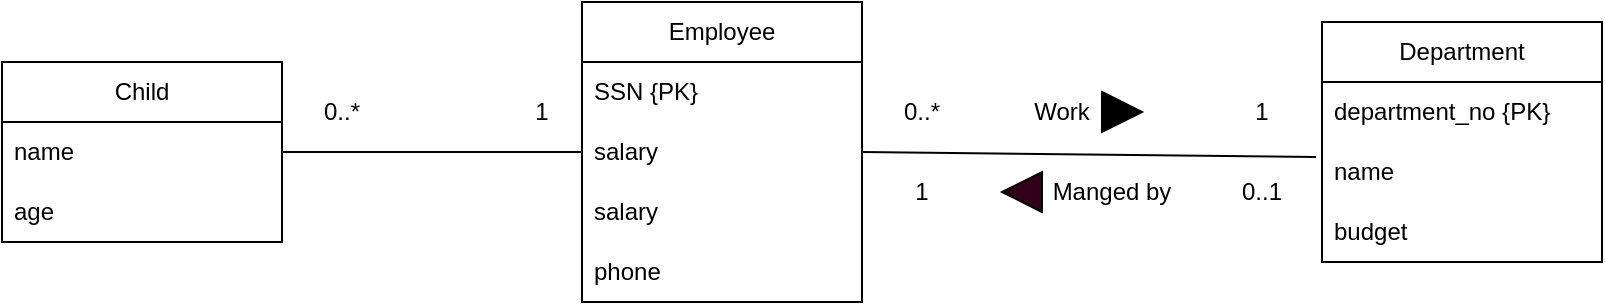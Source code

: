 <mxfile version="21.3.3" type="device" pages="4">
  <diagram name="Company" id="OJnfuqviY-icBxPjzKwM">
    <mxGraphModel dx="1434" dy="765" grid="1" gridSize="10" guides="1" tooltips="1" connect="1" arrows="1" fold="1" page="1" pageScale="1" pageWidth="850" pageHeight="1100" math="0" shadow="0">
      <root>
        <mxCell id="0" />
        <mxCell id="1" parent="0" />
        <mxCell id="u0NK_OAoUrda4JOuYj5N-1" value="Department" style="swimlane;fontStyle=0;childLayout=stackLayout;horizontal=1;startSize=30;horizontalStack=0;resizeParent=1;resizeParentMax=0;resizeLast=0;collapsible=1;marginBottom=0;whiteSpace=wrap;html=1;" parent="1" vertex="1">
          <mxGeometry x="685" y="160" width="140" height="120" as="geometry" />
        </mxCell>
        <mxCell id="u0NK_OAoUrda4JOuYj5N-2" value="department_no {PK}" style="text;strokeColor=none;fillColor=none;align=left;verticalAlign=middle;spacingLeft=4;spacingRight=4;overflow=hidden;points=[[0,0.5],[1,0.5]];portConstraint=eastwest;rotatable=0;whiteSpace=wrap;html=1;" parent="u0NK_OAoUrda4JOuYj5N-1" vertex="1">
          <mxGeometry y="30" width="140" height="30" as="geometry" />
        </mxCell>
        <mxCell id="u0NK_OAoUrda4JOuYj5N-3" value="name" style="text;strokeColor=none;fillColor=none;align=left;verticalAlign=middle;spacingLeft=4;spacingRight=4;overflow=hidden;points=[[0,0.5],[1,0.5]];portConstraint=eastwest;rotatable=0;whiteSpace=wrap;html=1;" parent="u0NK_OAoUrda4JOuYj5N-1" vertex="1">
          <mxGeometry y="60" width="140" height="30" as="geometry" />
        </mxCell>
        <mxCell id="u0NK_OAoUrda4JOuYj5N-4" value="budget" style="text;strokeColor=none;fillColor=none;align=left;verticalAlign=middle;spacingLeft=4;spacingRight=4;overflow=hidden;points=[[0,0.5],[1,0.5]];portConstraint=eastwest;rotatable=0;whiteSpace=wrap;html=1;" parent="u0NK_OAoUrda4JOuYj5N-1" vertex="1">
          <mxGeometry y="90" width="140" height="30" as="geometry" />
        </mxCell>
        <mxCell id="WDz5a0BczymbZ2hXpWuj-8" value="Employee" style="swimlane;fontStyle=0;childLayout=stackLayout;horizontal=1;startSize=30;horizontalStack=0;resizeParent=1;resizeParentMax=0;resizeLast=0;collapsible=1;marginBottom=0;whiteSpace=wrap;html=1;" parent="1" vertex="1">
          <mxGeometry x="315" y="150" width="140" height="150" as="geometry" />
        </mxCell>
        <mxCell id="WDz5a0BczymbZ2hXpWuj-9" value="SSN {PK}" style="text;strokeColor=none;fillColor=none;align=left;verticalAlign=middle;spacingLeft=4;spacingRight=4;overflow=hidden;points=[[0,0.5],[1,0.5]];portConstraint=eastwest;rotatable=0;whiteSpace=wrap;html=1;" parent="WDz5a0BczymbZ2hXpWuj-8" vertex="1">
          <mxGeometry y="30" width="140" height="30" as="geometry" />
        </mxCell>
        <mxCell id="WDz5a0BczymbZ2hXpWuj-10" value="salary" style="text;strokeColor=none;fillColor=none;align=left;verticalAlign=middle;spacingLeft=4;spacingRight=4;overflow=hidden;points=[[0,0.5],[1,0.5]];portConstraint=eastwest;rotatable=0;whiteSpace=wrap;html=1;" parent="WDz5a0BczymbZ2hXpWuj-8" vertex="1">
          <mxGeometry y="60" width="140" height="30" as="geometry" />
        </mxCell>
        <mxCell id="7zlYkP0yUzkr2qT45OFl-6" value="salary" style="text;strokeColor=none;fillColor=none;align=left;verticalAlign=middle;spacingLeft=4;spacingRight=4;overflow=hidden;points=[[0,0.5],[1,0.5]];portConstraint=eastwest;rotatable=0;whiteSpace=wrap;html=1;" parent="WDz5a0BczymbZ2hXpWuj-8" vertex="1">
          <mxGeometry y="90" width="140" height="30" as="geometry" />
        </mxCell>
        <mxCell id="WDz5a0BczymbZ2hXpWuj-11" value="phone" style="text;strokeColor=none;fillColor=none;align=left;verticalAlign=middle;spacingLeft=4;spacingRight=4;overflow=hidden;points=[[0,0.5],[1,0.5]];portConstraint=eastwest;rotatable=0;whiteSpace=wrap;html=1;" parent="WDz5a0BczymbZ2hXpWuj-8" vertex="1">
          <mxGeometry y="120" width="140" height="30" as="geometry" />
        </mxCell>
        <mxCell id="7zlYkP0yUzkr2qT45OFl-1" value="Child" style="swimlane;fontStyle=0;childLayout=stackLayout;horizontal=1;startSize=30;horizontalStack=0;resizeParent=1;resizeParentMax=0;resizeLast=0;collapsible=1;marginBottom=0;whiteSpace=wrap;html=1;" parent="1" vertex="1">
          <mxGeometry x="25" y="180" width="140" height="90" as="geometry" />
        </mxCell>
        <mxCell id="7zlYkP0yUzkr2qT45OFl-2" value="name" style="text;strokeColor=none;fillColor=none;align=left;verticalAlign=middle;spacingLeft=4;spacingRight=4;overflow=hidden;points=[[0,0.5],[1,0.5]];portConstraint=eastwest;rotatable=0;whiteSpace=wrap;html=1;" parent="7zlYkP0yUzkr2qT45OFl-1" vertex="1">
          <mxGeometry y="30" width="140" height="30" as="geometry" />
        </mxCell>
        <mxCell id="7zlYkP0yUzkr2qT45OFl-3" value="age" style="text;strokeColor=none;fillColor=none;align=left;verticalAlign=middle;spacingLeft=4;spacingRight=4;overflow=hidden;points=[[0,0.5],[1,0.5]];portConstraint=eastwest;rotatable=0;whiteSpace=wrap;html=1;" parent="7zlYkP0yUzkr2qT45OFl-1" vertex="1">
          <mxGeometry y="60" width="140" height="30" as="geometry" />
        </mxCell>
        <mxCell id="WDz5a0BczymbZ2hXpWuj-14" value="" style="endArrow=none;html=1;rounded=0;exitX=1;exitY=0.5;exitDx=0;exitDy=0;entryX=-0.021;entryY=0.25;entryDx=0;entryDy=0;entryPerimeter=0;" parent="1" source="WDz5a0BczymbZ2hXpWuj-10" target="u0NK_OAoUrda4JOuYj5N-3" edge="1">
          <mxGeometry width="50" height="50" relative="1" as="geometry">
            <mxPoint x="485" y="240" as="sourcePoint" />
            <mxPoint x="535" y="190" as="targetPoint" />
          </mxGeometry>
        </mxCell>
        <mxCell id="WDz5a0BczymbZ2hXpWuj-16" value="0..*" style="text;html=1;strokeColor=none;fillColor=none;align=center;verticalAlign=middle;whiteSpace=wrap;rounded=0;" parent="1" vertex="1">
          <mxGeometry x="455" y="190" width="60" height="30" as="geometry" />
        </mxCell>
        <mxCell id="WDz5a0BczymbZ2hXpWuj-17" value="0..1" style="text;html=1;strokeColor=none;fillColor=none;align=center;verticalAlign=middle;whiteSpace=wrap;rounded=0;" parent="1" vertex="1">
          <mxGeometry x="625" y="230" width="60" height="30" as="geometry" />
        </mxCell>
        <mxCell id="WDz5a0BczymbZ2hXpWuj-18" value="Work" style="text;html=1;strokeColor=none;fillColor=none;align=center;verticalAlign=middle;whiteSpace=wrap;rounded=0;" parent="1" vertex="1">
          <mxGeometry x="525" y="190" width="60" height="30" as="geometry" />
        </mxCell>
        <mxCell id="WDz5a0BczymbZ2hXpWuj-20" value="" style="triangle;whiteSpace=wrap;html=1;fillColor=#000000;" parent="1" vertex="1">
          <mxGeometry x="575" y="195" width="20" height="20" as="geometry" />
        </mxCell>
        <mxCell id="WDz5a0BczymbZ2hXpWuj-28" value="" style="endArrow=none;html=1;rounded=0;entryX=0;entryY=0.5;entryDx=0;entryDy=0;exitX=1;exitY=0.5;exitDx=0;exitDy=0;" parent="1" source="7zlYkP0yUzkr2qT45OFl-2" target="WDz5a0BczymbZ2hXpWuj-10" edge="1">
          <mxGeometry width="50" height="50" relative="1" as="geometry">
            <mxPoint x="145" y="320" as="sourcePoint" />
            <mxPoint x="195" y="270" as="targetPoint" />
          </mxGeometry>
        </mxCell>
        <mxCell id="WDz5a0BczymbZ2hXpWuj-29" value="1" style="text;html=1;strokeColor=none;fillColor=none;align=center;verticalAlign=middle;whiteSpace=wrap;rounded=0;" parent="1" vertex="1">
          <mxGeometry x="265" y="190" width="60" height="30" as="geometry" />
        </mxCell>
        <mxCell id="WDz5a0BczymbZ2hXpWuj-34" value="0..*" style="text;html=1;strokeColor=none;fillColor=none;align=center;verticalAlign=middle;whiteSpace=wrap;rounded=0;" parent="1" vertex="1">
          <mxGeometry x="165" y="190" width="60" height="30" as="geometry" />
        </mxCell>
        <mxCell id="WDz5a0BczymbZ2hXpWuj-37" value="" style="triangle;whiteSpace=wrap;html=1;fillColor=#33001A;rotation=-180;" parent="1" vertex="1">
          <mxGeometry x="525" y="235" width="20" height="20" as="geometry" />
        </mxCell>
        <mxCell id="WDz5a0BczymbZ2hXpWuj-38" value="Manged by" style="text;html=1;strokeColor=none;fillColor=none;align=center;verticalAlign=middle;whiteSpace=wrap;rounded=0;" parent="1" vertex="1">
          <mxGeometry x="545" y="230" width="70" height="30" as="geometry" />
        </mxCell>
        <mxCell id="WDz5a0BczymbZ2hXpWuj-41" value="1" style="text;html=1;strokeColor=none;fillColor=none;align=center;verticalAlign=middle;whiteSpace=wrap;rounded=0;" parent="1" vertex="1">
          <mxGeometry x="455" y="230" width="60" height="30" as="geometry" />
        </mxCell>
        <mxCell id="WDz5a0BczymbZ2hXpWuj-42" value="1" style="text;html=1;strokeColor=none;fillColor=none;align=center;verticalAlign=middle;whiteSpace=wrap;rounded=0;" parent="1" vertex="1">
          <mxGeometry x="625" y="190" width="60" height="30" as="geometry" />
        </mxCell>
      </root>
    </mxGraphModel>
  </diagram>
  <diagram name="Kindergarden" id="qhIZHXCILjdwBClG-h6C">
    <mxGraphModel dx="1434" dy="765" grid="1" gridSize="10" guides="1" tooltips="1" connect="1" arrows="1" fold="1" page="1" pageScale="1" pageWidth="850" pageHeight="1100" math="0" shadow="0">
      <root>
        <mxCell id="0" />
        <mxCell id="1" parent="0" />
        <mxCell id="ym-Z53lI3j9I1pUjmyp1-1" value="Pedagogues" style="swimlane;fontStyle=0;childLayout=stackLayout;horizontal=1;startSize=26;fillColor=none;horizontalStack=0;resizeParent=1;resizeParentMax=0;resizeLast=0;collapsible=1;marginBottom=0;html=1;" parent="1" vertex="1">
          <mxGeometry x="40" y="200" width="140" height="190" as="geometry" />
        </mxCell>
        <mxCell id="ym-Z53lI3j9I1pUjmyp1-2" value="initials { CPK }" style="text;strokeColor=none;fillColor=none;align=left;verticalAlign=top;spacingLeft=4;spacingRight=4;overflow=hidden;rotatable=0;points=[[0,0.5],[1,0.5]];portConstraint=eastwest;whiteSpace=wrap;html=1;" parent="ym-Z53lI3j9I1pUjmyp1-1" vertex="1">
          <mxGeometry y="26" width="140" height="26" as="geometry" />
        </mxCell>
        <mxCell id="ym-Z53lI3j9I1pUjmyp1-3" value="name" style="text;strokeColor=none;fillColor=none;align=left;verticalAlign=top;spacingLeft=4;spacingRight=4;overflow=hidden;rotatable=0;points=[[0,0.5],[1,0.5]];portConstraint=eastwest;whiteSpace=wrap;html=1;" parent="ym-Z53lI3j9I1pUjmyp1-1" vertex="1">
          <mxGeometry y="52" width="140" height="26" as="geometry" />
        </mxCell>
        <mxCell id="ym-Z53lI3j9I1pUjmyp1-4" value="email { PK }" style="text;strokeColor=none;fillColor=none;align=left;verticalAlign=top;spacingLeft=4;spacingRight=4;overflow=hidden;rotatable=0;points=[[0,0.5],[1,0.5]];portConstraint=eastwest;whiteSpace=wrap;html=1;" parent="ym-Z53lI3j9I1pUjmyp1-1" vertex="1">
          <mxGeometry y="78" width="140" height="26" as="geometry" />
        </mxCell>
        <mxCell id="ym-Z53lI3j9I1pUjmyp1-5" value="phone { PK }" style="text;strokeColor=none;fillColor=none;align=left;verticalAlign=top;spacingLeft=4;spacingRight=4;overflow=hidden;rotatable=0;points=[[0,0.5],[1,0.5]];portConstraint=eastwest;whiteSpace=wrap;html=1;" parent="ym-Z53lI3j9I1pUjmyp1-1" vertex="1">
          <mxGeometry y="104" width="140" height="26" as="geometry" />
        </mxCell>
        <mxCell id="ym-Z53lI3j9I1pUjmyp1-6" value="hours_per_week" style="text;strokeColor=none;fillColor=none;align=left;verticalAlign=top;spacingLeft=4;spacingRight=4;overflow=hidden;rotatable=0;points=[[0,0.5],[1,0.5]];portConstraint=eastwest;whiteSpace=wrap;html=1;" parent="ym-Z53lI3j9I1pUjmyp1-1" vertex="1">
          <mxGeometry y="130" width="140" height="26" as="geometry" />
        </mxCell>
        <mxCell id="ym-Z53lI3j9I1pUjmyp1-7" value="monthly_salary" style="text;strokeColor=none;fillColor=none;align=left;verticalAlign=top;spacingLeft=4;spacingRight=4;overflow=hidden;rotatable=0;points=[[0,0.5],[1,0.5]];portConstraint=eastwest;whiteSpace=wrap;html=1;" parent="ym-Z53lI3j9I1pUjmyp1-1" vertex="1">
          <mxGeometry y="156" width="140" height="34" as="geometry" />
        </mxCell>
        <mxCell id="ym-Z53lI3j9I1pUjmyp1-8" value="" style="endArrow=none;html=1;rounded=0;exitX=0.5;exitY=0;exitDx=0;exitDy=0;entryX=0.5;entryY=1;entryDx=0;entryDy=0;" parent="1" source="ym-Z53lI3j9I1pUjmyp1-1" target="ym-Z53lI3j9I1pUjmyp1-16" edge="1">
          <mxGeometry width="50" height="50" relative="1" as="geometry">
            <mxPoint x="220" y="280" as="sourcePoint" />
            <mxPoint x="410" y="291" as="targetPoint" />
          </mxGeometry>
        </mxCell>
        <mxCell id="ym-Z53lI3j9I1pUjmyp1-9" value="1" style="edgeLabel;html=1;align=center;verticalAlign=middle;resizable=0;points=[];" parent="ym-Z53lI3j9I1pUjmyp1-8" vertex="1" connectable="0">
          <mxGeometry x="-0.731" y="1" relative="1" as="geometry">
            <mxPoint as="offset" />
          </mxGeometry>
        </mxCell>
        <mxCell id="ym-Z53lI3j9I1pUjmyp1-10" value="0..1" style="edgeLabel;html=1;align=center;verticalAlign=middle;resizable=0;points=[];" parent="ym-Z53lI3j9I1pUjmyp1-8" vertex="1" connectable="0">
          <mxGeometry x="0.781" relative="1" as="geometry">
            <mxPoint as="offset" />
          </mxGeometry>
        </mxCell>
        <mxCell id="ym-Z53lI3j9I1pUjmyp1-11" value="Student" style="swimlane;fontStyle=0;childLayout=stackLayout;horizontal=1;startSize=26;fillColor=none;horizontalStack=0;resizeParent=1;resizeParentMax=0;resizeLast=0;collapsible=1;marginBottom=0;html=1;" parent="1" vertex="1">
          <mxGeometry x="40" y="520" width="140" height="130" as="geometry" />
        </mxCell>
        <mxCell id="ym-Z53lI3j9I1pUjmyp1-12" value="name" style="text;strokeColor=none;fillColor=none;align=left;verticalAlign=top;spacingLeft=4;spacingRight=4;overflow=hidden;rotatable=0;points=[[0,0.5],[1,0.5]];portConstraint=eastwest;whiteSpace=wrap;html=1;" parent="ym-Z53lI3j9I1pUjmyp1-11" vertex="1">
          <mxGeometry y="26" width="140" height="26" as="geometry" />
        </mxCell>
        <mxCell id="ym-Z53lI3j9I1pUjmyp1-13" value="start_date" style="text;strokeColor=none;fillColor=none;align=left;verticalAlign=top;spacingLeft=4;spacingRight=4;overflow=hidden;rotatable=0;points=[[0,0.5],[1,0.5]];portConstraint=eastwest;whiteSpace=wrap;html=1;" parent="ym-Z53lI3j9I1pUjmyp1-11" vertex="1">
          <mxGeometry y="52" width="140" height="26" as="geometry" />
        </mxCell>
        <mxCell id="ym-Z53lI3j9I1pUjmyp1-14" value="end_date" style="text;strokeColor=none;fillColor=none;align=left;verticalAlign=top;spacingLeft=4;spacingRight=4;overflow=hidden;rotatable=0;points=[[0,0.5],[1,0.5]];portConstraint=eastwest;whiteSpace=wrap;html=1;" parent="ym-Z53lI3j9I1pUjmyp1-11" vertex="1">
          <mxGeometry y="78" width="140" height="26" as="geometry" />
        </mxCell>
        <mxCell id="ym-Z53lI3j9I1pUjmyp1-15" value="phone { PK }" style="text;strokeColor=none;fillColor=none;align=left;verticalAlign=top;spacingLeft=4;spacingRight=4;overflow=hidden;rotatable=0;points=[[0,0.5],[1,0.5]];portConstraint=eastwest;whiteSpace=wrap;html=1;" parent="ym-Z53lI3j9I1pUjmyp1-11" vertex="1">
          <mxGeometry y="104" width="140" height="26" as="geometry" />
        </mxCell>
        <mxCell id="ym-Z53lI3j9I1pUjmyp1-16" value="Head of kindergarden" style="swimlane;fontStyle=0;childLayout=stackLayout;horizontal=1;startSize=26;fillColor=none;horizontalStack=0;resizeParent=1;resizeParentMax=0;resizeLast=0;collapsible=1;marginBottom=0;html=1;" parent="1" vertex="1">
          <mxGeometry x="40" y="40" width="140" height="52" as="geometry" />
        </mxCell>
        <mxCell id="ym-Z53lI3j9I1pUjmyp1-17" value="Room" style="swimlane;fontStyle=0;childLayout=stackLayout;horizontal=1;startSize=26;fillColor=none;horizontalStack=0;resizeParent=1;resizeParentMax=0;resizeLast=0;collapsible=1;marginBottom=0;html=1;" parent="1" vertex="1">
          <mxGeometry x="540" y="265" width="140" height="52" as="geometry" />
        </mxCell>
        <mxCell id="ym-Z53lI3j9I1pUjmyp1-18" value="name_of_the_room&amp;nbsp;" style="text;strokeColor=none;fillColor=none;align=left;verticalAlign=top;spacingLeft=4;spacingRight=4;overflow=hidden;rotatable=0;points=[[0,0.5],[1,0.5]];portConstraint=eastwest;whiteSpace=wrap;html=1;" parent="ym-Z53lI3j9I1pUjmyp1-17" vertex="1">
          <mxGeometry y="26" width="140" height="26" as="geometry" />
        </mxCell>
        <mxCell id="ym-Z53lI3j9I1pUjmyp1-19" value="Child" style="swimlane;fontStyle=0;childLayout=stackLayout;horizontal=1;startSize=26;fillColor=none;horizontalStack=0;resizeParent=1;resizeParentMax=0;resizeLast=0;collapsible=1;marginBottom=0;html=1;" parent="1" vertex="1">
          <mxGeometry x="540" y="465" width="140" height="104" as="geometry" />
        </mxCell>
        <mxCell id="ym-Z53lI3j9I1pUjmyp1-20" value="name" style="text;strokeColor=none;fillColor=none;align=left;verticalAlign=top;spacingLeft=4;spacingRight=4;overflow=hidden;rotatable=0;points=[[0,0.5],[1,0.5]];portConstraint=eastwest;whiteSpace=wrap;html=1;" parent="ym-Z53lI3j9I1pUjmyp1-19" vertex="1">
          <mxGeometry y="26" width="140" height="26" as="geometry" />
        </mxCell>
        <mxCell id="ym-Z53lI3j9I1pUjmyp1-21" value="date_of_birth" style="text;strokeColor=none;fillColor=none;align=left;verticalAlign=top;spacingLeft=4;spacingRight=4;overflow=hidden;rotatable=0;points=[[0,0.5],[1,0.5]];portConstraint=eastwest;whiteSpace=wrap;html=1;" parent="ym-Z53lI3j9I1pUjmyp1-19" vertex="1">
          <mxGeometry y="52" width="140" height="26" as="geometry" />
        </mxCell>
        <mxCell id="ym-Z53lI3j9I1pUjmyp1-22" value="phone { PK }" style="text;strokeColor=none;fillColor=none;align=left;verticalAlign=top;spacingLeft=4;spacingRight=4;overflow=hidden;rotatable=0;points=[[0,0.5],[1,0.5]];portConstraint=eastwest;whiteSpace=wrap;html=1;" parent="ym-Z53lI3j9I1pUjmyp1-19" vertex="1">
          <mxGeometry y="78" width="140" height="26" as="geometry" />
        </mxCell>
        <mxCell id="ym-Z53lI3j9I1pUjmyp1-23" value="" style="endArrow=none;html=1;rounded=0;exitX=0.536;exitY=0.962;exitDx=0;exitDy=0;entryX=0.5;entryY=0;entryDx=0;entryDy=0;exitPerimeter=0;" parent="1" source="ym-Z53lI3j9I1pUjmyp1-22" target="ym-Z53lI3j9I1pUjmyp1-26" edge="1">
          <mxGeometry width="50" height="50" relative="1" as="geometry">
            <mxPoint x="620" y="600" as="sourcePoint" />
            <mxPoint x="670" y="550" as="targetPoint" />
          </mxGeometry>
        </mxCell>
        <mxCell id="ym-Z53lI3j9I1pUjmyp1-24" value="1..*" style="edgeLabel;html=1;align=center;verticalAlign=middle;resizable=0;points=[];" parent="ym-Z53lI3j9I1pUjmyp1-23" vertex="1" connectable="0">
          <mxGeometry x="-0.765" y="-2" relative="1" as="geometry">
            <mxPoint as="offset" />
          </mxGeometry>
        </mxCell>
        <mxCell id="ym-Z53lI3j9I1pUjmyp1-25" value="1..*" style="edgeLabel;html=1;align=center;verticalAlign=middle;resizable=0;points=[];" parent="ym-Z53lI3j9I1pUjmyp1-23" vertex="1" connectable="0">
          <mxGeometry x="0.767" relative="1" as="geometry">
            <mxPoint as="offset" />
          </mxGeometry>
        </mxCell>
        <mxCell id="ym-Z53lI3j9I1pUjmyp1-26" value="Parent" style="swimlane;fontStyle=0;childLayout=stackLayout;horizontal=1;startSize=26;fillColor=none;horizontalStack=0;resizeParent=1;resizeParentMax=0;resizeLast=0;collapsible=1;marginBottom=0;html=1;" parent="1" vertex="1">
          <mxGeometry x="540" y="720" width="140" height="78" as="geometry" />
        </mxCell>
        <mxCell id="ym-Z53lI3j9I1pUjmyp1-27" value="name" style="text;strokeColor=none;fillColor=none;align=left;verticalAlign=top;spacingLeft=4;spacingRight=4;overflow=hidden;rotatable=0;points=[[0,0.5],[1,0.5]];portConstraint=eastwest;whiteSpace=wrap;html=1;" parent="ym-Z53lI3j9I1pUjmyp1-26" vertex="1">
          <mxGeometry y="26" width="140" height="26" as="geometry" />
        </mxCell>
        <mxCell id="ym-Z53lI3j9I1pUjmyp1-28" value="phone { PK }" style="text;strokeColor=none;fillColor=none;align=left;verticalAlign=top;spacingLeft=4;spacingRight=4;overflow=hidden;rotatable=0;points=[[0,0.5],[1,0.5]];portConstraint=eastwest;whiteSpace=wrap;html=1;" parent="ym-Z53lI3j9I1pUjmyp1-26" vertex="1">
          <mxGeometry y="52" width="140" height="26" as="geometry" />
        </mxCell>
        <mxCell id="ym-Z53lI3j9I1pUjmyp1-29" value="Incident report" style="swimlane;fontStyle=0;childLayout=stackLayout;horizontal=1;startSize=26;fillColor=none;horizontalStack=0;resizeParent=1;resizeParentMax=0;resizeLast=0;collapsible=1;marginBottom=0;html=1;" parent="1" vertex="1">
          <mxGeometry x="250" y="478" width="160" height="104" as="geometry" />
        </mxCell>
        <mxCell id="ym-Z53lI3j9I1pUjmyp1-30" value="time" style="text;strokeColor=none;fillColor=none;align=left;verticalAlign=top;spacingLeft=4;spacingRight=4;overflow=hidden;rotatable=0;points=[[0,0.5],[1,0.5]];portConstraint=eastwest;whiteSpace=wrap;html=1;" parent="ym-Z53lI3j9I1pUjmyp1-29" vertex="1">
          <mxGeometry y="26" width="160" height="26" as="geometry" />
        </mxCell>
        <mxCell id="ym-Z53lI3j9I1pUjmyp1-31" value="date" style="text;strokeColor=none;fillColor=none;align=left;verticalAlign=top;spacingLeft=4;spacingRight=4;overflow=hidden;rotatable=0;points=[[0,0.5],[1,0.5]];portConstraint=eastwest;whiteSpace=wrap;html=1;" parent="ym-Z53lI3j9I1pUjmyp1-29" vertex="1">
          <mxGeometry y="52" width="160" height="26" as="geometry" />
        </mxCell>
        <mxCell id="ym-Z53lI3j9I1pUjmyp1-32" value="name_of_the_pedagogoue" style="text;strokeColor=none;fillColor=none;align=left;verticalAlign=top;spacingLeft=4;spacingRight=4;overflow=hidden;rotatable=0;points=[[0,0.5],[1,0.5]];portConstraint=eastwest;whiteSpace=wrap;html=1;" parent="ym-Z53lI3j9I1pUjmyp1-29" vertex="1">
          <mxGeometry y="78" width="160" height="26" as="geometry" />
        </mxCell>
        <mxCell id="ym-Z53lI3j9I1pUjmyp1-33" value="" style="endArrow=none;html=1;rounded=0;exitX=1;exitY=0.5;exitDx=0;exitDy=0;entryX=0.5;entryY=0;entryDx=0;entryDy=0;" parent="1" source="ym-Z53lI3j9I1pUjmyp1-7" target="ym-Z53lI3j9I1pUjmyp1-29" edge="1">
          <mxGeometry width="50" height="50" relative="1" as="geometry">
            <mxPoint x="470" y="300" as="sourcePoint" />
            <mxPoint x="750" y="250" as="targetPoint" />
            <Array as="points">
              <mxPoint x="330" y="370" />
            </Array>
          </mxGeometry>
        </mxCell>
        <mxCell id="ym-Z53lI3j9I1pUjmyp1-34" value="1" style="edgeLabel;html=1;align=center;verticalAlign=middle;resizable=0;points=[];" parent="ym-Z53lI3j9I1pUjmyp1-33" vertex="1" connectable="0">
          <mxGeometry x="-0.744" y="-2" relative="1" as="geometry">
            <mxPoint as="offset" />
          </mxGeometry>
        </mxCell>
        <mxCell id="ym-Z53lI3j9I1pUjmyp1-35" value="0..*" style="edgeLabel;html=1;align=center;verticalAlign=middle;resizable=0;points=[];" parent="ym-Z53lI3j9I1pUjmyp1-33" vertex="1" connectable="0">
          <mxGeometry x="0.86" y="1" relative="1" as="geometry">
            <mxPoint as="offset" />
          </mxGeometry>
        </mxCell>
        <mxCell id="ym-Z53lI3j9I1pUjmyp1-36" value="" style="endArrow=none;html=1;rounded=0;exitX=0.5;exitY=0;exitDx=0;exitDy=0;entryX=0.486;entryY=1;entryDx=0;entryDy=0;entryPerimeter=0;" parent="1" source="ym-Z53lI3j9I1pUjmyp1-11" target="ym-Z53lI3j9I1pUjmyp1-7" edge="1">
          <mxGeometry width="50" height="50" relative="1" as="geometry">
            <mxPoint x="60" y="525" as="sourcePoint" />
            <mxPoint x="110" y="475" as="targetPoint" />
            <Array as="points" />
          </mxGeometry>
        </mxCell>
        <mxCell id="ym-Z53lI3j9I1pUjmyp1-37" value="1" style="edgeLabel;html=1;align=center;verticalAlign=middle;resizable=0;points=[];" parent="ym-Z53lI3j9I1pUjmyp1-36" vertex="1" connectable="0">
          <mxGeometry x="0.731" y="3" relative="1" as="geometry">
            <mxPoint as="offset" />
          </mxGeometry>
        </mxCell>
        <mxCell id="ym-Z53lI3j9I1pUjmyp1-38" value="0..*" style="edgeLabel;html=1;align=center;verticalAlign=middle;resizable=0;points=[];" parent="ym-Z53lI3j9I1pUjmyp1-36" vertex="1" connectable="0">
          <mxGeometry x="-0.71" y="-1" relative="1" as="geometry">
            <mxPoint as="offset" />
          </mxGeometry>
        </mxCell>
        <mxCell id="ym-Z53lI3j9I1pUjmyp1-39" value="" style="endArrow=none;html=1;rounded=0;exitX=0.996;exitY=0.077;exitDx=0;exitDy=0;exitPerimeter=0;entryX=0;entryY=0.25;entryDx=0;entryDy=0;" parent="1" source="ym-Z53lI3j9I1pUjmyp1-4" target="ym-Z53lI3j9I1pUjmyp1-17" edge="1">
          <mxGeometry width="50" height="50" relative="1" as="geometry">
            <mxPoint x="420" y="390" as="sourcePoint" />
            <mxPoint x="470" y="340" as="targetPoint" />
          </mxGeometry>
        </mxCell>
        <mxCell id="ym-Z53lI3j9I1pUjmyp1-40" value="3" style="edgeLabel;html=1;align=center;verticalAlign=middle;resizable=0;points=[];" parent="ym-Z53lI3j9I1pUjmyp1-39" vertex="1" connectable="0">
          <mxGeometry x="-0.251" y="-1" relative="1" as="geometry">
            <mxPoint x="-89" as="offset" />
          </mxGeometry>
        </mxCell>
        <mxCell id="ym-Z53lI3j9I1pUjmyp1-41" value="1" style="edgeLabel;html=1;align=center;verticalAlign=middle;resizable=0;points=[];" parent="ym-Z53lI3j9I1pUjmyp1-39" vertex="1" connectable="0">
          <mxGeometry x="0.637" relative="1" as="geometry">
            <mxPoint as="offset" />
          </mxGeometry>
        </mxCell>
        <mxCell id="ym-Z53lI3j9I1pUjmyp1-42" value="" style="endArrow=none;html=1;rounded=0;exitX=0.618;exitY=-0.038;exitDx=0;exitDy=0;exitPerimeter=0;entryX=0.618;entryY=1.077;entryDx=0;entryDy=0;entryPerimeter=0;" parent="1" source="ym-Z53lI3j9I1pUjmyp1-19" target="ym-Z53lI3j9I1pUjmyp1-18" edge="1">
          <mxGeometry width="50" height="50" relative="1" as="geometry">
            <mxPoint x="600" y="390" as="sourcePoint" />
            <mxPoint x="650" y="340" as="targetPoint" />
          </mxGeometry>
        </mxCell>
        <mxCell id="ym-Z53lI3j9I1pUjmyp1-43" value="1" style="edgeLabel;html=1;align=center;verticalAlign=middle;resizable=0;points=[];" parent="ym-Z53lI3j9I1pUjmyp1-42" vertex="1" connectable="0">
          <mxGeometry x="0.701" y="-1" relative="1" as="geometry">
            <mxPoint as="offset" />
          </mxGeometry>
        </mxCell>
        <mxCell id="ym-Z53lI3j9I1pUjmyp1-44" value="12" style="edgeLabel;html=1;align=center;verticalAlign=middle;resizable=0;points=[];" parent="ym-Z53lI3j9I1pUjmyp1-42" vertex="1" connectable="0">
          <mxGeometry x="-0.814" relative="1" as="geometry">
            <mxPoint as="offset" />
          </mxGeometry>
        </mxCell>
        <mxCell id="ym-Z53lI3j9I1pUjmyp1-45" value="" style="endArrow=none;html=1;rounded=0;entryX=-0.012;entryY=0.293;entryDx=0;entryDy=0;entryPerimeter=0;" parent="1" target="ym-Z53lI3j9I1pUjmyp1-22" edge="1">
          <mxGeometry width="50" height="50" relative="1" as="geometry">
            <mxPoint x="410" y="551" as="sourcePoint" />
            <mxPoint x="420" y="450" as="targetPoint" />
          </mxGeometry>
        </mxCell>
        <mxCell id="ym-Z53lI3j9I1pUjmyp1-46" value="0..*" style="edgeLabel;html=1;align=center;verticalAlign=middle;resizable=0;points=[];" parent="ym-Z53lI3j9I1pUjmyp1-45" vertex="1" connectable="0">
          <mxGeometry x="-0.806" y="1" relative="1" as="geometry">
            <mxPoint as="offset" />
          </mxGeometry>
        </mxCell>
        <mxCell id="ym-Z53lI3j9I1pUjmyp1-47" value="1" style="edgeLabel;html=1;align=center;verticalAlign=middle;resizable=0;points=[];" parent="ym-Z53lI3j9I1pUjmyp1-45" vertex="1" connectable="0">
          <mxGeometry x="0.86" y="1" relative="1" as="geometry">
            <mxPoint as="offset" />
          </mxGeometry>
        </mxCell>
      </root>
    </mxGraphModel>
  </diagram>
  <diagram name="Library" id="fg0qtn8ZpjVeNewJGCKs">
    <mxGraphModel dx="1434" dy="765" grid="1" gridSize="10" guides="1" tooltips="1" connect="1" arrows="1" fold="1" page="1" pageScale="1" pageWidth="850" pageHeight="1100" math="0" shadow="0">
      <root>
        <mxCell id="0" />
        <mxCell id="1" parent="0" />
        <mxCell id="aZlAgCGT0PlzyR4POwj5-1" value="Borrower" style="swimlane;fontStyle=0;childLayout=stackLayout;horizontal=1;startSize=30;horizontalStack=0;resizeParent=1;resizeParentMax=0;resizeLast=0;collapsible=1;marginBottom=0;whiteSpace=wrap;html=1;" parent="1" vertex="1">
          <mxGeometry x="520" y="330" width="140" height="120" as="geometry" />
        </mxCell>
        <mxCell id="aZlAgCGT0PlzyR4POwj5-2" value="name" style="text;strokeColor=none;fillColor=none;align=left;verticalAlign=middle;spacingLeft=4;spacingRight=4;overflow=hidden;points=[[0,0.5],[1,0.5]];portConstraint=eastwest;rotatable=0;whiteSpace=wrap;html=1;" parent="aZlAgCGT0PlzyR4POwj5-1" vertex="1">
          <mxGeometry y="30" width="140" height="30" as="geometry" />
        </mxCell>
        <mxCell id="aZlAgCGT0PlzyR4POwj5-3" value="address" style="text;strokeColor=none;fillColor=none;align=left;verticalAlign=middle;spacingLeft=4;spacingRight=4;overflow=hidden;points=[[0,0.5],[1,0.5]];portConstraint=eastwest;rotatable=0;whiteSpace=wrap;html=1;" parent="aZlAgCGT0PlzyR4POwj5-1" vertex="1">
          <mxGeometry y="60" width="140" height="30" as="geometry" />
        </mxCell>
        <mxCell id="aZlAgCGT0PlzyR4POwj5-4" value="borrower_number { PK }" style="text;strokeColor=none;fillColor=none;align=left;verticalAlign=middle;spacingLeft=4;spacingRight=4;overflow=hidden;points=[[0,0.5],[1,0.5]];portConstraint=eastwest;rotatable=0;whiteSpace=wrap;html=1;" parent="aZlAgCGT0PlzyR4POwj5-1" vertex="1">
          <mxGeometry y="90" width="140" height="30" as="geometry" />
        </mxCell>
        <mxCell id="aZlAgCGT0PlzyR4POwj5-5" value="Book" style="swimlane;fontStyle=0;childLayout=stackLayout;horizontal=1;startSize=30;horizontalStack=0;resizeParent=1;resizeParentMax=0;resizeLast=0;collapsible=1;marginBottom=0;whiteSpace=wrap;html=1;" parent="1" vertex="1">
          <mxGeometry x="60" y="280" width="140" height="240" as="geometry" />
        </mxCell>
        <mxCell id="aZlAgCGT0PlzyR4POwj5-6" value="title" style="text;strokeColor=none;fillColor=none;align=left;verticalAlign=middle;spacingLeft=4;spacingRight=4;overflow=hidden;points=[[0,0.5],[1,0.5]];portConstraint=eastwest;rotatable=0;whiteSpace=wrap;html=1;" parent="aZlAgCGT0PlzyR4POwj5-5" vertex="1">
          <mxGeometry y="30" width="140" height="30" as="geometry" />
        </mxCell>
        <mxCell id="aZlAgCGT0PlzyR4POwj5-7" value="edition&lt;br&gt;" style="text;strokeColor=none;fillColor=none;align=left;verticalAlign=middle;spacingLeft=4;spacingRight=4;overflow=hidden;points=[[0,0.5],[1,0.5]];portConstraint=eastwest;rotatable=0;whiteSpace=wrap;html=1;" parent="aZlAgCGT0PlzyR4POwj5-5" vertex="1">
          <mxGeometry y="60" width="140" height="30" as="geometry" />
        </mxCell>
        <mxCell id="aZlAgCGT0PlzyR4POwj5-8" value="year_of_publication" style="text;strokeColor=none;fillColor=none;align=left;verticalAlign=middle;spacingLeft=4;spacingRight=4;overflow=hidden;points=[[0,0.5],[1,0.5]];portConstraint=eastwest;rotatable=0;whiteSpace=wrap;html=1;" parent="aZlAgCGT0PlzyR4POwj5-5" vertex="1">
          <mxGeometry y="90" width="140" height="30" as="geometry" />
        </mxCell>
        <mxCell id="aZlAgCGT0PlzyR4POwj5-9" value="ISBN { PK }" style="text;strokeColor=none;fillColor=none;align=left;verticalAlign=middle;spacingLeft=4;spacingRight=4;overflow=hidden;points=[[0,0.5],[1,0.5]];portConstraint=eastwest;rotatable=0;whiteSpace=wrap;html=1;" parent="aZlAgCGT0PlzyR4POwj5-5" vertex="1">
          <mxGeometry y="120" width="140" height="30" as="geometry" />
        </mxCell>
        <mxCell id="4mmnVSMTrKVTZayiLEf2-1" value="copy { PPK}" style="text;strokeColor=none;fillColor=none;align=left;verticalAlign=middle;spacingLeft=4;spacingRight=4;overflow=hidden;points=[[0,0.5],[1,0.5]];portConstraint=eastwest;rotatable=0;whiteSpace=wrap;html=1;" parent="aZlAgCGT0PlzyR4POwj5-5" vertex="1">
          <mxGeometry y="150" width="140" height="30" as="geometry" />
        </mxCell>
        <mxCell id="4mmnVSMTrKVTZayiLEf2-2" value="status" style="text;strokeColor=none;fillColor=none;align=left;verticalAlign=middle;spacingLeft=4;spacingRight=4;overflow=hidden;points=[[0,0.5],[1,0.5]];portConstraint=eastwest;rotatable=0;whiteSpace=wrap;html=1;" parent="aZlAgCGT0PlzyR4POwj5-5" vertex="1">
          <mxGeometry y="180" width="140" height="30" as="geometry" />
        </mxCell>
        <mxCell id="4mmnVSMTrKVTZayiLEf2-3" value="loan_period" style="text;strokeColor=none;fillColor=none;align=left;verticalAlign=middle;spacingLeft=4;spacingRight=4;overflow=hidden;points=[[0,0.5],[1,0.5]];portConstraint=eastwest;rotatable=0;whiteSpace=wrap;html=1;" parent="aZlAgCGT0PlzyR4POwj5-5" vertex="1">
          <mxGeometry y="210" width="140" height="30" as="geometry" />
        </mxCell>
        <mxCell id="aZlAgCGT0PlzyR4POwj5-15" value="" style="endArrow=none;html=1;rounded=0;entryX=0;entryY=0.5;entryDx=0;entryDy=0;exitX=1.007;exitY=0.1;exitDx=0;exitDy=0;exitPerimeter=0;" parent="1" source="aZlAgCGT0PlzyR4POwj5-9" target="aZlAgCGT0PlzyR4POwj5-3" edge="1">
          <mxGeometry width="50" height="50" relative="1" as="geometry">
            <mxPoint x="495" y="345" as="sourcePoint" />
            <mxPoint x="545" y="290" as="targetPoint" />
            <Array as="points" />
          </mxGeometry>
        </mxCell>
        <mxCell id="4mmnVSMTrKVTZayiLEf2-4" value="&amp;nbsp;&amp;lt; loans&amp;nbsp;" style="edgeLabel;html=1;align=center;verticalAlign=middle;resizable=0;points=[];" parent="aZlAgCGT0PlzyR4POwj5-15" vertex="1" connectable="0">
          <mxGeometry x="0.097" y="-1" relative="1" as="geometry">
            <mxPoint as="offset" />
          </mxGeometry>
        </mxCell>
        <mxCell id="4mmnVSMTrKVTZayiLEf2-5" value="&amp;nbsp;0..*&amp;nbsp;" style="edgeLabel;html=1;align=center;verticalAlign=middle;resizable=0;points=[];" parent="aZlAgCGT0PlzyR4POwj5-15" vertex="1" connectable="0">
          <mxGeometry x="0.818" y="1" relative="1" as="geometry">
            <mxPoint as="offset" />
          </mxGeometry>
        </mxCell>
        <mxCell id="4mmnVSMTrKVTZayiLEf2-6" value="&amp;nbsp;0..*&amp;nbsp;" style="edgeLabel;html=1;align=center;verticalAlign=middle;resizable=0;points=[];" parent="aZlAgCGT0PlzyR4POwj5-15" vertex="1" connectable="0">
          <mxGeometry x="-0.856" y="1" relative="1" as="geometry">
            <mxPoint as="offset" />
          </mxGeometry>
        </mxCell>
        <mxCell id="aZlAgCGT0PlzyR4POwj5-16" value="" style="endArrow=none;dashed=1;html=1;dashPattern=1 3;strokeWidth=2;rounded=0;" parent="1" edge="1">
          <mxGeometry width="50" height="50" relative="1" as="geometry">
            <mxPoint x="380" y="400" as="sourcePoint" />
            <mxPoint x="380" y="360" as="targetPoint" />
            <Array as="points">
              <mxPoint x="380" y="390" />
            </Array>
          </mxGeometry>
        </mxCell>
        <mxCell id="aZlAgCGT0PlzyR4POwj5-17" value="loan" style="swimlane;fontStyle=0;childLayout=stackLayout;horizontal=1;startSize=30;horizontalStack=0;resizeParent=1;resizeParentMax=0;resizeLast=0;collapsible=1;marginBottom=0;whiteSpace=wrap;html=1;" parent="1" vertex="1">
          <mxGeometry x="310" y="240" width="140" height="120" as="geometry" />
        </mxCell>
        <mxCell id="aZlAgCGT0PlzyR4POwj5-18" value="loan date" style="text;strokeColor=none;fillColor=none;align=left;verticalAlign=middle;spacingLeft=4;spacingRight=4;overflow=hidden;points=[[0,0.5],[1,0.5]];portConstraint=eastwest;rotatable=0;whiteSpace=wrap;html=1;" parent="aZlAgCGT0PlzyR4POwj5-17" vertex="1">
          <mxGeometry y="30" width="140" height="30" as="geometry" />
        </mxCell>
        <mxCell id="aZlAgCGT0PlzyR4POwj5-19" value="return date" style="text;strokeColor=none;fillColor=none;align=left;verticalAlign=middle;spacingLeft=4;spacingRight=4;overflow=hidden;points=[[0,0.5],[1,0.5]];portConstraint=eastwest;rotatable=0;whiteSpace=wrap;html=1;" parent="aZlAgCGT0PlzyR4POwj5-17" vertex="1">
          <mxGeometry y="60" width="140" height="30" as="geometry" />
        </mxCell>
        <mxCell id="aZlAgCGT0PlzyR4POwj5-20" value="loan_number" style="text;strokeColor=none;fillColor=none;align=left;verticalAlign=middle;spacingLeft=4;spacingRight=4;overflow=hidden;points=[[0,0.5],[1,0.5]];portConstraint=eastwest;rotatable=0;whiteSpace=wrap;html=1;" parent="aZlAgCGT0PlzyR4POwj5-17" vertex="1">
          <mxGeometry y="90" width="140" height="30" as="geometry" />
        </mxCell>
      </root>
    </mxGraphModel>
  </diagram>
  <diagram name="ChatApp" id="Bhbg9obseKXQuGGcjX1P">
    <mxGraphModel dx="1434" dy="765" grid="1" gridSize="10" guides="1" tooltips="1" connect="1" arrows="1" fold="1" page="1" pageScale="1" pageWidth="850" pageHeight="1100" math="0" shadow="0">
      <root>
        <mxCell id="0" />
        <mxCell id="1" parent="0" />
        <mxCell id="xIkBBwnJ2NsK7keoQgg3-1" value="User" style="swimlane;fontStyle=0;childLayout=stackLayout;horizontal=1;startSize=30;horizontalStack=0;resizeParent=1;resizeParentMax=0;resizeLast=0;collapsible=1;marginBottom=0;whiteSpace=wrap;html=1;" parent="1" vertex="1">
          <mxGeometry x="350" y="230" width="140" height="180" as="geometry" />
        </mxCell>
        <mxCell id="xIkBBwnJ2NsK7keoQgg3-2" value="student_number" style="text;strokeColor=none;fillColor=none;align=left;verticalAlign=middle;spacingLeft=4;spacingRight=4;overflow=hidden;points=[[0,0.5],[1,0.5]];portConstraint=eastwest;rotatable=0;whiteSpace=wrap;html=1;" parent="xIkBBwnJ2NsK7keoQgg3-1" vertex="1">
          <mxGeometry y="30" width="140" height="30" as="geometry" />
        </mxCell>
        <mxCell id="xIkBBwnJ2NsK7keoQgg3-3" value="password" style="text;strokeColor=none;fillColor=none;align=left;verticalAlign=middle;spacingLeft=4;spacingRight=4;overflow=hidden;points=[[0,0.5],[1,0.5]];portConstraint=eastwest;rotatable=0;whiteSpace=wrap;html=1;" parent="xIkBBwnJ2NsK7keoQgg3-1" vertex="1">
          <mxGeometry y="60" width="140" height="30" as="geometry" />
        </mxCell>
        <mxCell id="xIkBBwnJ2NsK7keoQgg3-4" value="name" style="text;strokeColor=none;fillColor=none;align=left;verticalAlign=middle;spacingLeft=4;spacingRight=4;overflow=hidden;points=[[0,0.5],[1,0.5]];portConstraint=eastwest;rotatable=0;whiteSpace=wrap;html=1;" parent="xIkBBwnJ2NsK7keoQgg3-1" vertex="1">
          <mxGeometry y="90" width="140" height="30" as="geometry" />
        </mxCell>
        <mxCell id="xIkBBwnJ2NsK7keoQgg3-5" value="description" style="text;strokeColor=none;fillColor=none;align=left;verticalAlign=middle;spacingLeft=4;spacingRight=4;overflow=hidden;points=[[0,0.5],[1,0.5]];portConstraint=eastwest;rotatable=0;whiteSpace=wrap;html=1;" parent="xIkBBwnJ2NsK7keoQgg3-1" vertex="1">
          <mxGeometry y="120" width="140" height="30" as="geometry" />
        </mxCell>
        <mxCell id="xIkBBwnJ2NsK7keoQgg3-6" value="picture" style="text;strokeColor=none;fillColor=none;align=left;verticalAlign=middle;spacingLeft=4;spacingRight=4;overflow=hidden;points=[[0,0.5],[1,0.5]];portConstraint=eastwest;rotatable=0;whiteSpace=wrap;html=1;" parent="xIkBBwnJ2NsK7keoQgg3-1" vertex="1">
          <mxGeometry y="150" width="140" height="30" as="geometry" />
        </mxCell>
        <mxCell id="xIkBBwnJ2NsK7keoQgg3-8" value="Converstaion" style="swimlane;fontStyle=0;childLayout=stackLayout;horizontal=1;startSize=30;horizontalStack=0;resizeParent=1;resizeParentMax=0;resizeLast=0;collapsible=1;marginBottom=0;whiteSpace=wrap;html=1;" parent="1" vertex="1">
          <mxGeometry x="40" y="250" width="140" height="60" as="geometry" />
        </mxCell>
        <mxCell id="xIkBBwnJ2NsK7keoQgg3-12" value="sees" style="swimlane;fontStyle=0;childLayout=stackLayout;horizontal=1;startSize=30;horizontalStack=0;resizeParent=1;resizeParentMax=0;resizeLast=0;collapsible=1;marginBottom=0;whiteSpace=wrap;html=1;" parent="1" vertex="1">
          <mxGeometry x="600" y="120" width="140" height="60" as="geometry" />
        </mxCell>
        <mxCell id="xIkBBwnJ2NsK7keoQgg3-13" value="has_seen" style="text;strokeColor=none;fillColor=none;align=left;verticalAlign=middle;spacingLeft=4;spacingRight=4;overflow=hidden;points=[[0,0.5],[1,0.5]];portConstraint=eastwest;rotatable=0;whiteSpace=wrap;html=1;" parent="xIkBBwnJ2NsK7keoQgg3-12" vertex="1">
          <mxGeometry y="30" width="140" height="30" as="geometry" />
        </mxCell>
        <mxCell id="xIkBBwnJ2NsK7keoQgg3-16" value="Conversation Message" style="swimlane;fontStyle=0;childLayout=stackLayout;horizontal=1;startSize=30;horizontalStack=0;resizeParent=1;resizeParentMax=0;resizeLast=0;collapsible=1;marginBottom=0;whiteSpace=wrap;html=1;" parent="1" vertex="1">
          <mxGeometry x="170" y="50" width="140" height="90" as="geometry" />
        </mxCell>
        <mxCell id="xIkBBwnJ2NsK7keoQgg3-17" value="body" style="text;strokeColor=none;fillColor=none;align=left;verticalAlign=middle;spacingLeft=4;spacingRight=4;overflow=hidden;points=[[0,0.5],[1,0.5]];portConstraint=eastwest;rotatable=0;whiteSpace=wrap;html=1;" parent="xIkBBwnJ2NsK7keoQgg3-16" vertex="1">
          <mxGeometry y="30" width="140" height="30" as="geometry" />
        </mxCell>
        <mxCell id="xIkBBwnJ2NsK7keoQgg3-18" value="body_stamp" style="text;strokeColor=none;fillColor=none;align=left;verticalAlign=middle;spacingLeft=4;spacingRight=4;overflow=hidden;points=[[0,0.5],[1,0.5]];portConstraint=eastwest;rotatable=0;whiteSpace=wrap;html=1;" parent="xIkBBwnJ2NsK7keoQgg3-16" vertex="1">
          <mxGeometry y="60" width="140" height="30" as="geometry" />
        </mxCell>
        <mxCell id="xIkBBwnJ2NsK7keoQgg3-20" value="Room Message" style="swimlane;fontStyle=0;childLayout=stackLayout;horizontal=1;startSize=30;horizontalStack=0;resizeParent=1;resizeParentMax=0;resizeLast=0;collapsible=1;marginBottom=0;whiteSpace=wrap;html=1;" parent="1" vertex="1">
          <mxGeometry x="660" y="410" width="140" height="120" as="geometry" />
        </mxCell>
        <mxCell id="xIkBBwnJ2NsK7keoQgg3-21" value="body" style="text;strokeColor=none;fillColor=none;align=left;verticalAlign=middle;spacingLeft=4;spacingRight=4;overflow=hidden;points=[[0,0.5],[1,0.5]];portConstraint=eastwest;rotatable=0;whiteSpace=wrap;html=1;" parent="xIkBBwnJ2NsK7keoQgg3-20" vertex="1">
          <mxGeometry y="30" width="140" height="30" as="geometry" />
        </mxCell>
        <mxCell id="xIkBBwnJ2NsK7keoQgg3-22" value="time_stamp" style="text;strokeColor=none;fillColor=none;align=left;verticalAlign=middle;spacingLeft=4;spacingRight=4;overflow=hidden;points=[[0,0.5],[1,0.5]];portConstraint=eastwest;rotatable=0;whiteSpace=wrap;html=1;" parent="xIkBBwnJ2NsK7keoQgg3-20" vertex="1">
          <mxGeometry y="60" width="140" height="30" as="geometry" />
        </mxCell>
        <mxCell id="xIkBBwnJ2NsK7keoQgg3-23" value="Item 3" style="text;strokeColor=none;fillColor=none;align=left;verticalAlign=middle;spacingLeft=4;spacingRight=4;overflow=hidden;points=[[0,0.5],[1,0.5]];portConstraint=eastwest;rotatable=0;whiteSpace=wrap;html=1;" parent="xIkBBwnJ2NsK7keoQgg3-20" vertex="1">
          <mxGeometry y="90" width="140" height="30" as="geometry" />
        </mxCell>
        <mxCell id="xIkBBwnJ2NsK7keoQgg3-24" value="Chat Room" style="swimlane;fontStyle=0;childLayout=stackLayout;horizontal=1;startSize=30;horizontalStack=0;resizeParent=1;resizeParentMax=0;resizeLast=0;collapsible=1;marginBottom=0;whiteSpace=wrap;html=1;" parent="1" vertex="1">
          <mxGeometry x="350" y="570" width="140" height="60" as="geometry" />
        </mxCell>
        <mxCell id="xIkBBwnJ2NsK7keoQgg3-29" value="" style="endArrow=none;html=1;rounded=0;entryX=0.993;entryY=1.167;entryDx=0;entryDy=0;entryPerimeter=0;exitX=0.25;exitY=0;exitDx=0;exitDy=0;" parent="1" source="xIkBBwnJ2NsK7keoQgg3-1" target="xIkBBwnJ2NsK7keoQgg3-17" edge="1">
          <mxGeometry width="50" height="50" relative="1" as="geometry">
            <mxPoint x="180" y="310" as="sourcePoint" />
            <mxPoint x="230" y="260" as="targetPoint" />
            <Array as="points">
              <mxPoint x="385" y="115" />
            </Array>
          </mxGeometry>
        </mxCell>
        <mxCell id="xIkBBwnJ2NsK7keoQgg3-44" value="&amp;nbsp;0..*&amp;nbsp;" style="edgeLabel;html=1;align=center;verticalAlign=middle;resizable=0;points=[];" parent="xIkBBwnJ2NsK7keoQgg3-29" vertex="1" connectable="0">
          <mxGeometry x="0.676" y="1" relative="1" as="geometry">
            <mxPoint as="offset" />
          </mxGeometry>
        </mxCell>
        <mxCell id="xIkBBwnJ2NsK7keoQgg3-45" value="1" style="edgeLabel;html=1;align=center;verticalAlign=middle;resizable=0;points=[];" parent="xIkBBwnJ2NsK7keoQgg3-29" vertex="1" connectable="0">
          <mxGeometry x="-0.77" y="-2" relative="1" as="geometry">
            <mxPoint as="offset" />
          </mxGeometry>
        </mxCell>
        <mxCell id="xIkBBwnJ2NsK7keoQgg3-46" value="send by /\" style="edgeLabel;html=1;align=center;verticalAlign=middle;resizable=0;points=[];" parent="xIkBBwnJ2NsK7keoQgg3-29" vertex="1" connectable="0">
          <mxGeometry x="-0.141" y="2" relative="1" as="geometry">
            <mxPoint as="offset" />
          </mxGeometry>
        </mxCell>
        <mxCell id="xIkBBwnJ2NsK7keoQgg3-30" value="" style="endArrow=none;html=1;rounded=0;entryX=1.007;entryY=0.178;entryDx=0;entryDy=0;entryPerimeter=0;exitX=0.707;exitY=-0.017;exitDx=0;exitDy=0;exitPerimeter=0;" parent="1" source="xIkBBwnJ2NsK7keoQgg3-1" target="xIkBBwnJ2NsK7keoQgg3-16" edge="1">
          <mxGeometry width="50" height="50" relative="1" as="geometry">
            <mxPoint x="180" y="310" as="sourcePoint" />
            <mxPoint x="230" y="260" as="targetPoint" />
            <Array as="points">
              <mxPoint x="450" y="66" />
            </Array>
          </mxGeometry>
        </mxCell>
        <mxCell id="xIkBBwnJ2NsK7keoQgg3-41" value="&amp;nbsp;0..*&amp;nbsp;" style="edgeLabel;html=1;align=center;verticalAlign=middle;resizable=0;points=[];" parent="xIkBBwnJ2NsK7keoQgg3-30" vertex="1" connectable="0">
          <mxGeometry x="0.74" y="-2" relative="1" as="geometry">
            <mxPoint as="offset" />
          </mxGeometry>
        </mxCell>
        <mxCell id="xIkBBwnJ2NsK7keoQgg3-42" value="0..*" style="edgeLabel;html=1;align=center;verticalAlign=middle;resizable=0;points=[];" parent="xIkBBwnJ2NsK7keoQgg3-30" vertex="1" connectable="0">
          <mxGeometry x="-0.834" y="-4" relative="1" as="geometry">
            <mxPoint as="offset" />
          </mxGeometry>
        </mxCell>
        <mxCell id="xIkBBwnJ2NsK7keoQgg3-43" value="/\ sees" style="edgeLabel;html=1;align=center;verticalAlign=middle;resizable=0;points=[];" parent="xIkBBwnJ2NsK7keoQgg3-30" vertex="1" connectable="0">
          <mxGeometry x="-0.253" y="-4" relative="1" as="geometry">
            <mxPoint as="offset" />
          </mxGeometry>
        </mxCell>
        <mxCell id="xIkBBwnJ2NsK7keoQgg3-31" value="" style="endArrow=none;html=1;rounded=0;entryX=-0.014;entryY=0.733;entryDx=0;entryDy=0;entryPerimeter=0;exitX=1;exitY=0.5;exitDx=0;exitDy=0;" parent="1" source="xIkBBwnJ2NsK7keoQgg3-8" target="xIkBBwnJ2NsK7keoQgg3-2" edge="1">
          <mxGeometry width="50" height="50" relative="1" as="geometry">
            <mxPoint x="180" y="310" as="sourcePoint" />
            <mxPoint x="230" y="260" as="targetPoint" />
          </mxGeometry>
        </mxCell>
        <mxCell id="xIkBBwnJ2NsK7keoQgg3-47" value="&amp;nbsp;2..*&amp;nbsp;" style="edgeLabel;html=1;align=center;verticalAlign=middle;resizable=0;points=[];" parent="xIkBBwnJ2NsK7keoQgg3-31" vertex="1" connectable="0">
          <mxGeometry x="0.69" y="-1" relative="1" as="geometry">
            <mxPoint as="offset" />
          </mxGeometry>
        </mxCell>
        <mxCell id="xIkBBwnJ2NsK7keoQgg3-48" value="&amp;nbsp;0..*&amp;nbsp;" style="edgeLabel;html=1;align=center;verticalAlign=middle;resizable=0;points=[];" parent="xIkBBwnJ2NsK7keoQgg3-31" vertex="1" connectable="0">
          <mxGeometry x="-0.834" y="1" relative="1" as="geometry">
            <mxPoint as="offset" />
          </mxGeometry>
        </mxCell>
        <mxCell id="xIkBBwnJ2NsK7keoQgg3-49" value="&amp;nbsp;&amp;lt; particpates in&amp;nbsp;" style="edgeLabel;html=1;align=center;verticalAlign=middle;resizable=0;points=[];" parent="xIkBBwnJ2NsK7keoQgg3-31" vertex="1" connectable="0">
          <mxGeometry x="-0.048" relative="1" as="geometry">
            <mxPoint as="offset" />
          </mxGeometry>
        </mxCell>
        <mxCell id="xIkBBwnJ2NsK7keoQgg3-32" value="" style="endArrow=none;html=1;rounded=0;entryX=0.5;entryY=0;entryDx=0;entryDy=0;exitX=0;exitY=0.5;exitDx=0;exitDy=0;" parent="1" source="xIkBBwnJ2NsK7keoQgg3-17" target="xIkBBwnJ2NsK7keoQgg3-8" edge="1">
          <mxGeometry width="50" height="50" relative="1" as="geometry">
            <mxPoint x="180" y="310" as="sourcePoint" />
            <mxPoint x="230" y="260" as="targetPoint" />
            <Array as="points">
              <mxPoint x="110" y="95" />
            </Array>
          </mxGeometry>
        </mxCell>
        <mxCell id="xIkBBwnJ2NsK7keoQgg3-38" value="contains /\" style="edgeLabel;html=1;align=center;verticalAlign=middle;resizable=0;points=[];" parent="xIkBBwnJ2NsK7keoQgg3-32" vertex="1" connectable="0">
          <mxGeometry x="0.423" y="3" relative="1" as="geometry">
            <mxPoint as="offset" />
          </mxGeometry>
        </mxCell>
        <mxCell id="xIkBBwnJ2NsK7keoQgg3-39" value="&amp;nbsp;0..*&amp;nbsp;" style="edgeLabel;html=1;align=center;verticalAlign=middle;resizable=0;points=[];" parent="xIkBBwnJ2NsK7keoQgg3-32" vertex="1" connectable="0">
          <mxGeometry x="-0.795" y="-1" relative="1" as="geometry">
            <mxPoint as="offset" />
          </mxGeometry>
        </mxCell>
        <mxCell id="xIkBBwnJ2NsK7keoQgg3-40" value="1" style="edgeLabel;html=1;align=center;verticalAlign=middle;resizable=0;points=[];" parent="xIkBBwnJ2NsK7keoQgg3-32" vertex="1" connectable="0">
          <mxGeometry x="0.767" relative="1" as="geometry">
            <mxPoint as="offset" />
          </mxGeometry>
        </mxCell>
        <mxCell id="xIkBBwnJ2NsK7keoQgg3-33" value="" style="endArrow=none;html=1;rounded=0;entryX=1;entryY=0.5;entryDx=0;entryDy=0;exitX=0.5;exitY=0;exitDx=0;exitDy=0;" parent="1" source="xIkBBwnJ2NsK7keoQgg3-20" target="xIkBBwnJ2NsK7keoQgg3-3" edge="1">
          <mxGeometry width="50" height="50" relative="1" as="geometry">
            <mxPoint x="180" y="310" as="sourcePoint" />
            <mxPoint x="230" y="260" as="targetPoint" />
            <Array as="points">
              <mxPoint x="730" y="305" />
            </Array>
          </mxGeometry>
        </mxCell>
        <mxCell id="xIkBBwnJ2NsK7keoQgg3-50" value="&amp;nbsp;posted by &amp;gt;&amp;nbsp;" style="edgeLabel;html=1;align=center;verticalAlign=middle;resizable=0;points=[];" parent="xIkBBwnJ2NsK7keoQgg3-33" vertex="1" connectable="0">
          <mxGeometry x="0.333" y="-1" relative="1" as="geometry">
            <mxPoint x="85" as="offset" />
          </mxGeometry>
        </mxCell>
        <mxCell id="xIkBBwnJ2NsK7keoQgg3-51" value="0..*" style="edgeLabel;html=1;align=center;verticalAlign=middle;resizable=0;points=[];" parent="xIkBBwnJ2NsK7keoQgg3-33" vertex="1" connectable="0">
          <mxGeometry x="-0.826" y="3" relative="1" as="geometry">
            <mxPoint as="offset" />
          </mxGeometry>
        </mxCell>
        <mxCell id="xIkBBwnJ2NsK7keoQgg3-52" value="&amp;nbsp;1&amp;nbsp;" style="edgeLabel;html=1;align=center;verticalAlign=middle;resizable=0;points=[];" parent="xIkBBwnJ2NsK7keoQgg3-33" vertex="1" connectable="0">
          <mxGeometry x="0.832" y="-2" relative="1" as="geometry">
            <mxPoint as="offset" />
          </mxGeometry>
        </mxCell>
        <mxCell id="xIkBBwnJ2NsK7keoQgg3-34" value="" style="endArrow=none;html=1;rounded=0;entryX=0.671;entryY=1.067;entryDx=0;entryDy=0;entryPerimeter=0;exitX=0.679;exitY=-0.033;exitDx=0;exitDy=0;exitPerimeter=0;" parent="1" source="xIkBBwnJ2NsK7keoQgg3-24" target="xIkBBwnJ2NsK7keoQgg3-6" edge="1">
          <mxGeometry width="50" height="50" relative="1" as="geometry">
            <mxPoint x="180" y="310" as="sourcePoint" />
            <mxPoint x="230" y="260" as="targetPoint" />
          </mxGeometry>
        </mxCell>
        <mxCell id="xIkBBwnJ2NsK7keoQgg3-56" value="1" style="edgeLabel;html=1;align=center;verticalAlign=middle;resizable=0;points=[];" parent="xIkBBwnJ2NsK7keoQgg3-34" vertex="1" connectable="0">
          <mxGeometry x="0.641" y="-3" relative="1" as="geometry">
            <mxPoint as="offset" />
          </mxGeometry>
        </mxCell>
        <mxCell id="xIkBBwnJ2NsK7keoQgg3-57" value="creates V" style="edgeLabel;html=1;align=center;verticalAlign=middle;resizable=0;points=[];" parent="xIkBBwnJ2NsK7keoQgg3-34" vertex="1" connectable="0">
          <mxGeometry x="-0.115" y="-1" relative="1" as="geometry">
            <mxPoint as="offset" />
          </mxGeometry>
        </mxCell>
        <mxCell id="xIkBBwnJ2NsK7keoQgg3-58" value="0..*" style="edgeLabel;html=1;align=center;verticalAlign=middle;resizable=0;points=[];" parent="xIkBBwnJ2NsK7keoQgg3-34" vertex="1" connectable="0">
          <mxGeometry x="-0.667" y="-2" relative="1" as="geometry">
            <mxPoint as="offset" />
          </mxGeometry>
        </mxCell>
        <mxCell id="xIkBBwnJ2NsK7keoQgg3-35" value="" style="endArrow=none;html=1;rounded=0;exitX=0.25;exitY=0;exitDx=0;exitDy=0;entryX=0.243;entryY=1.033;entryDx=0;entryDy=0;entryPerimeter=0;" parent="1" source="xIkBBwnJ2NsK7keoQgg3-24" target="xIkBBwnJ2NsK7keoQgg3-6" edge="1">
          <mxGeometry width="50" height="50" relative="1" as="geometry">
            <mxPoint x="180" y="310" as="sourcePoint" />
            <mxPoint x="410" y="420" as="targetPoint" />
          </mxGeometry>
        </mxCell>
        <mxCell id="xIkBBwnJ2NsK7keoQgg3-59" value="0..*" style="edgeLabel;html=1;align=center;verticalAlign=middle;resizable=0;points=[];" parent="xIkBBwnJ2NsK7keoQgg3-35" vertex="1" connectable="0">
          <mxGeometry x="0.774" y="1" relative="1" as="geometry">
            <mxPoint as="offset" />
          </mxGeometry>
        </mxCell>
        <mxCell id="xIkBBwnJ2NsK7keoQgg3-60" value="0..*" style="edgeLabel;html=1;align=center;verticalAlign=middle;resizable=0;points=[];" parent="xIkBBwnJ2NsK7keoQgg3-35" vertex="1" connectable="0">
          <mxGeometry x="-0.774" relative="1" as="geometry">
            <mxPoint as="offset" />
          </mxGeometry>
        </mxCell>
        <mxCell id="xIkBBwnJ2NsK7keoQgg3-61" value="participates V" style="edgeLabel;html=1;align=center;verticalAlign=middle;resizable=0;points=[];" parent="xIkBBwnJ2NsK7keoQgg3-35" vertex="1" connectable="0">
          <mxGeometry x="0.107" y="-2" relative="1" as="geometry">
            <mxPoint as="offset" />
          </mxGeometry>
        </mxCell>
        <mxCell id="xIkBBwnJ2NsK7keoQgg3-36" value="" style="endArrow=none;html=1;rounded=0;exitX=1;exitY=0.75;exitDx=0;exitDy=0;entryX=0.514;entryY=1.067;entryDx=0;entryDy=0;entryPerimeter=0;" parent="1" source="xIkBBwnJ2NsK7keoQgg3-24" target="xIkBBwnJ2NsK7keoQgg3-23" edge="1">
          <mxGeometry width="50" height="50" relative="1" as="geometry">
            <mxPoint x="330" y="380" as="sourcePoint" />
            <mxPoint x="380" y="330" as="targetPoint" />
            <Array as="points">
              <mxPoint x="730" y="615" />
            </Array>
          </mxGeometry>
        </mxCell>
        <mxCell id="xIkBBwnJ2NsK7keoQgg3-53" value="0..*" style="edgeLabel;html=1;align=center;verticalAlign=middle;resizable=0;points=[];" parent="xIkBBwnJ2NsK7keoQgg3-36" vertex="1" connectable="0">
          <mxGeometry x="0.831" y="2" relative="1" as="geometry">
            <mxPoint as="offset" />
          </mxGeometry>
        </mxCell>
        <mxCell id="xIkBBwnJ2NsK7keoQgg3-54" value="&amp;nbsp;1&amp;nbsp;" style="edgeLabel;html=1;align=center;verticalAlign=middle;resizable=0;points=[];" parent="xIkBBwnJ2NsK7keoQgg3-36" vertex="1" connectable="0">
          <mxGeometry x="-0.763" y="-3" relative="1" as="geometry">
            <mxPoint as="offset" />
          </mxGeometry>
        </mxCell>
        <mxCell id="xIkBBwnJ2NsK7keoQgg3-55" value="&amp;nbsp;&amp;lt; posted by&amp;nbsp;" style="edgeLabel;html=1;align=center;verticalAlign=middle;resizable=0;points=[];" parent="xIkBBwnJ2NsK7keoQgg3-36" vertex="1" connectable="0">
          <mxGeometry x="0.044" y="-1" relative="1" as="geometry">
            <mxPoint as="offset" />
          </mxGeometry>
        </mxCell>
        <mxCell id="xIkBBwnJ2NsK7keoQgg3-37" value="" style="endArrow=none;dashed=1;html=1;dashPattern=1 3;strokeWidth=2;rounded=0;" parent="1" edge="1">
          <mxGeometry width="50" height="50" relative="1" as="geometry">
            <mxPoint x="600" y="150" as="sourcePoint" />
            <mxPoint x="460" y="150" as="targetPoint" />
          </mxGeometry>
        </mxCell>
      </root>
    </mxGraphModel>
  </diagram>
</mxfile>
